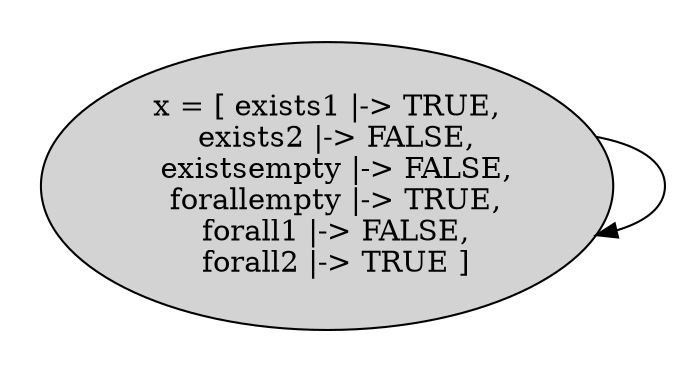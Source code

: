 strict digraph DiskGraph {
nodesep=0.35;
subgraph cluster_graph {
color="white";
-2869143650566109499 [label="x = [ exists1 |-> TRUE,\n  exists2 |-> FALSE,\n  existsempty |-> FALSE,\n  forallempty |-> TRUE,\n  forall1 |-> FALSE,\n  forall2 |-> TRUE ]",style = filled]
-2869143650566109499 -> -2869143650566109499 [label="",color="black",fontcolor="black"];
{rank = same; -2869143650566109499;}
}
}